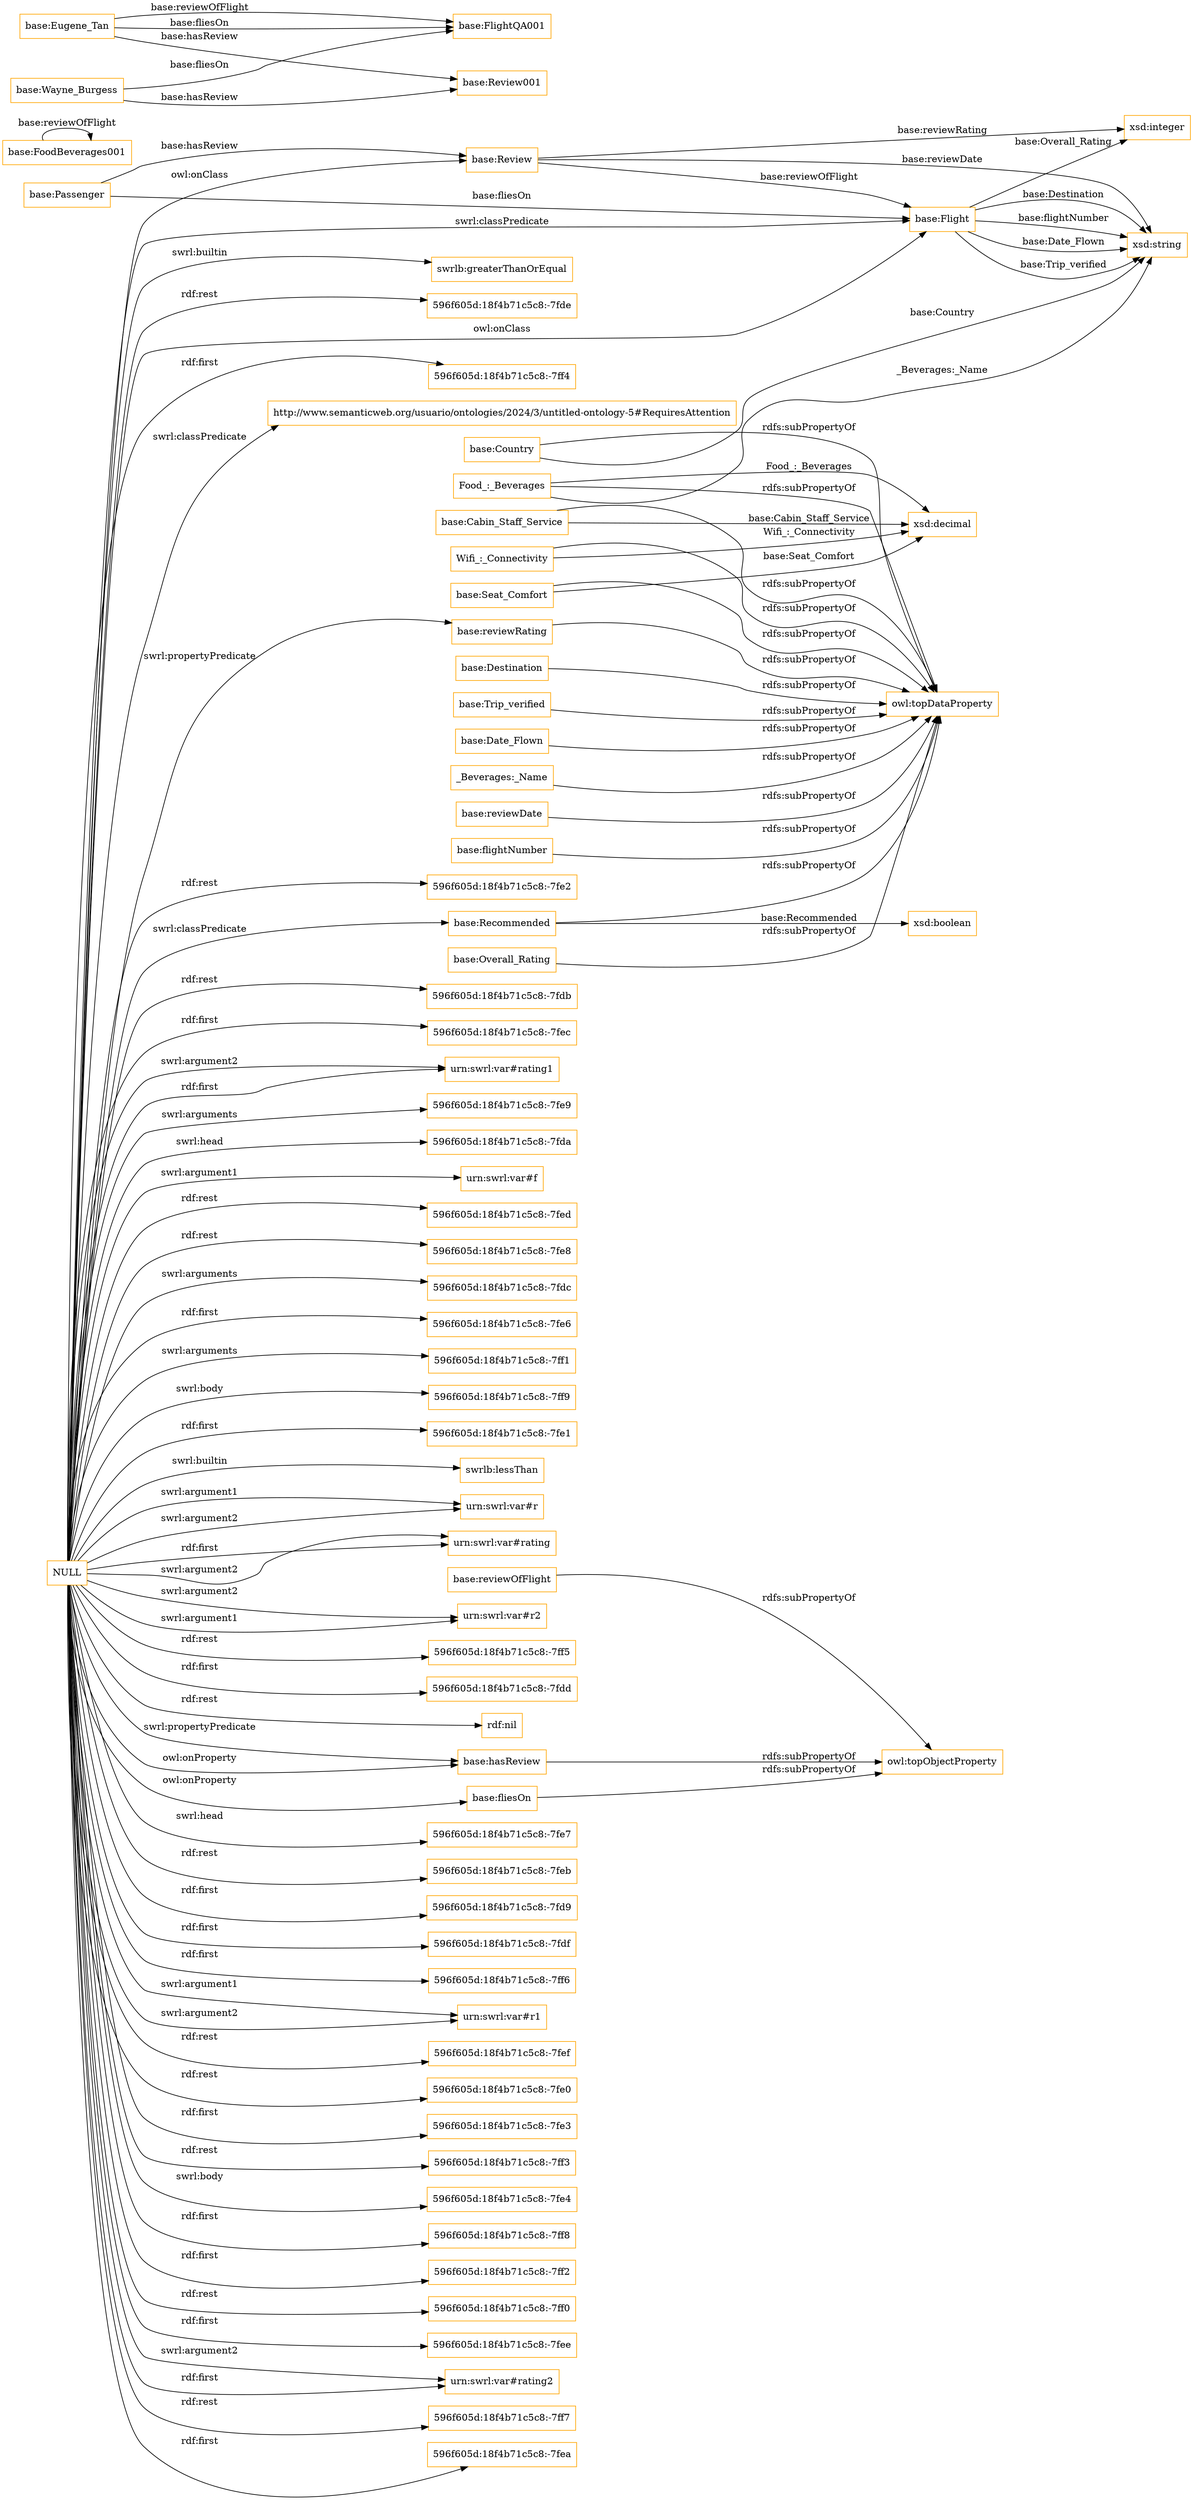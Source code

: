 digraph ar2dtool_diagram { 
rankdir=LR;
size="1501"
node [shape = rectangle, color="orange"]; "http://www.semanticweb.org/usuario/ontologies/2024/3/untitled-ontology-5#RequiresAttention" "base:Passenger" "base:Date_Flown" "base:Cabin_Staff_Service" "base:Country" "base:Seat_Comfort" "Wifi_:_Connectivity" "base:Review" "base:Overall_Rating" "base:Destination" "base:Recommended" "base:Trip_verified" "base:Flight" "Food_:_Beverages" ; /*classes style*/
	"NULL" -> "596f605d:18f4b71c5c8:-7fec" [ label = "rdf:first" ];
	"NULL" -> "urn:swrl:var#rating1" [ label = "rdf:first" ];
	"NULL" -> "596f605d:18f4b71c5c8:-7fe9" [ label = "swrl:arguments" ];
	"NULL" -> "base:reviewRating" [ label = "swrl:propertyPredicate" ];
	"NULL" -> "596f605d:18f4b71c5c8:-7fda" [ label = "swrl:head" ];
	"NULL" -> "urn:swrl:var#f" [ label = "swrl:argument1" ];
	"NULL" -> "596f605d:18f4b71c5c8:-7fed" [ label = "rdf:rest" ];
	"NULL" -> "596f605d:18f4b71c5c8:-7fe8" [ label = "rdf:rest" ];
	"NULL" -> "596f605d:18f4b71c5c8:-7fdc" [ label = "swrl:arguments" ];
	"NULL" -> "596f605d:18f4b71c5c8:-7fe6" [ label = "rdf:first" ];
	"NULL" -> "596f605d:18f4b71c5c8:-7ff1" [ label = "swrl:arguments" ];
	"NULL" -> "596f605d:18f4b71c5c8:-7ff9" [ label = "swrl:body" ];
	"NULL" -> "596f605d:18f4b71c5c8:-7fe1" [ label = "rdf:first" ];
	"NULL" -> "swrlb:lessThan" [ label = "swrl:builtin" ];
	"NULL" -> "urn:swrl:var#r" [ label = "swrl:argument2" ];
	"NULL" -> "urn:swrl:var#r2" [ label = "swrl:argument1" ];
	"NULL" -> "596f605d:18f4b71c5c8:-7ff5" [ label = "rdf:rest" ];
	"NULL" -> "596f605d:18f4b71c5c8:-7fdd" [ label = "rdf:first" ];
	"NULL" -> "http://www.semanticweb.org/usuario/ontologies/2024/3/untitled-ontology-5#RequiresAttention" [ label = "swrl:classPredicate" ];
	"NULL" -> "rdf:nil" [ label = "rdf:rest" ];
	"NULL" -> "base:Review" [ label = "owl:onClass" ];
	"NULL" -> "base:hasReview" [ label = "owl:onProperty" ];
	"NULL" -> "596f605d:18f4b71c5c8:-7fe7" [ label = "swrl:head" ];
	"NULL" -> "596f605d:18f4b71c5c8:-7feb" [ label = "rdf:rest" ];
	"NULL" -> "596f605d:18f4b71c5c8:-7fd9" [ label = "rdf:first" ];
	"NULL" -> "base:fliesOn" [ label = "owl:onProperty" ];
	"NULL" -> "596f605d:18f4b71c5c8:-7fdf" [ label = "rdf:first" ];
	"NULL" -> "596f605d:18f4b71c5c8:-7ff6" [ label = "rdf:first" ];
	"NULL" -> "urn:swrl:var#r1" [ label = "swrl:argument2" ];
	"NULL" -> "urn:swrl:var#rating1" [ label = "swrl:argument2" ];
	"NULL" -> "596f605d:18f4b71c5c8:-7fef" [ label = "rdf:rest" ];
	"NULL" -> "596f605d:18f4b71c5c8:-7fe0" [ label = "rdf:rest" ];
	"NULL" -> "596f605d:18f4b71c5c8:-7fe3" [ label = "rdf:first" ];
	"NULL" -> "596f605d:18f4b71c5c8:-7ff3" [ label = "rdf:rest" ];
	"NULL" -> "596f605d:18f4b71c5c8:-7fe4" [ label = "swrl:body" ];
	"NULL" -> "596f605d:18f4b71c5c8:-7ff8" [ label = "rdf:first" ];
	"NULL" -> "596f605d:18f4b71c5c8:-7ff2" [ label = "rdf:first" ];
	"NULL" -> "596f605d:18f4b71c5c8:-7ff0" [ label = "rdf:rest" ];
	"NULL" -> "base:Recommended" [ label = "swrl:classPredicate" ];
	"NULL" -> "base:Flight" [ label = "owl:onClass" ];
	"NULL" -> "596f605d:18f4b71c5c8:-7fee" [ label = "rdf:first" ];
	"NULL" -> "urn:swrl:var#rating2" [ label = "rdf:first" ];
	"NULL" -> "urn:swrl:var#r1" [ label = "swrl:argument1" ];
	"NULL" -> "596f605d:18f4b71c5c8:-7ff7" [ label = "rdf:rest" ];
	"NULL" -> "596f605d:18f4b71c5c8:-7fea" [ label = "rdf:first" ];
	"NULL" -> "urn:swrl:var#rating" [ label = "rdf:first" ];
	"NULL" -> "base:hasReview" [ label = "swrl:propertyPredicate" ];
	"NULL" -> "urn:swrl:var#rating2" [ label = "swrl:argument2" ];
	"NULL" -> "swrlb:greaterThanOrEqual" [ label = "swrl:builtin" ];
	"NULL" -> "596f605d:18f4b71c5c8:-7fde" [ label = "rdf:rest" ];
	"NULL" -> "urn:swrl:var#rating" [ label = "swrl:argument2" ];
	"NULL" -> "596f605d:18f4b71c5c8:-7ff4" [ label = "rdf:first" ];
	"NULL" -> "596f605d:18f4b71c5c8:-7fe2" [ label = "rdf:rest" ];
	"NULL" -> "base:Flight" [ label = "swrl:classPredicate" ];
	"NULL" -> "596f605d:18f4b71c5c8:-7fdb" [ label = "rdf:rest" ];
	"NULL" -> "urn:swrl:var#r2" [ label = "swrl:argument2" ];
	"NULL" -> "urn:swrl:var#r" [ label = "swrl:argument1" ];
	"base:Date_Flown" -> "owl:topDataProperty" [ label = "rdfs:subPropertyOf" ];
	"base:Destination" -> "owl:topDataProperty" [ label = "rdfs:subPropertyOf" ];
	"base:hasReview" -> "owl:topObjectProperty" [ label = "rdfs:subPropertyOf" ];
	"base:Seat_Comfort" -> "owl:topDataProperty" [ label = "rdfs:subPropertyOf" ];
	"base:FoodBeverages001" -> "base:FoodBeverages001" [ label = "base:reviewOfFlight" ];
	"base:Trip_verified" -> "owl:topDataProperty" [ label = "rdfs:subPropertyOf" ];
	"_Beverages:_Name" -> "owl:topDataProperty" [ label = "rdfs:subPropertyOf" ];
	"base:reviewOfFlight" -> "owl:topObjectProperty" [ label = "rdfs:subPropertyOf" ];
	"Wifi_:_Connectivity" -> "owl:topDataProperty" [ label = "rdfs:subPropertyOf" ];
	"base:Recommended" -> "owl:topDataProperty" [ label = "rdfs:subPropertyOf" ];
	"base:fliesOn" -> "owl:topObjectProperty" [ label = "rdfs:subPropertyOf" ];
	"base:Country" -> "owl:topDataProperty" [ label = "rdfs:subPropertyOf" ];
	"Food_:_Beverages" -> "owl:topDataProperty" [ label = "rdfs:subPropertyOf" ];
	"base:reviewDate" -> "owl:topDataProperty" [ label = "rdfs:subPropertyOf" ];
	"base:reviewRating" -> "owl:topDataProperty" [ label = "rdfs:subPropertyOf" ];
	"base:Wayne_Burgess" -> "base:Review001" [ label = "base:hasReview" ];
	"base:Wayne_Burgess" -> "base:FlightQA001" [ label = "base:fliesOn" ];
	"base:flightNumber" -> "owl:topDataProperty" [ label = "rdfs:subPropertyOf" ];
	"base:Eugene_Tan" -> "base:FlightQA001" [ label = "base:reviewOfFlight" ];
	"base:Eugene_Tan" -> "base:FlightQA001" [ label = "base:fliesOn" ];
	"base:Eugene_Tan" -> "base:Review001" [ label = "base:hasReview" ];
	"base:Overall_Rating" -> "owl:topDataProperty" [ label = "rdfs:subPropertyOf" ];
	"base:Cabin_Staff_Service" -> "owl:topDataProperty" [ label = "rdfs:subPropertyOf" ];
	"base:Flight" -> "xsd:string" [ label = "base:Trip_verified" ];
	"base:Flight" -> "xsd:string" [ label = "base:Destination" ];
	"base:Flight" -> "xsd:integer" [ label = "base:Overall_Rating" ];
	"base:Seat_Comfort" -> "xsd:decimal" [ label = "base:Seat_Comfort" ];
	"base:Country" -> "xsd:string" [ label = "base:Country" ];
	"base:Review" -> "xsd:integer" [ label = "base:reviewRating" ];
	"base:Flight" -> "xsd:string" [ label = "base:flightNumber" ];
	"base:Passenger" -> "base:Review" [ label = "base:hasReview" ];
	"base:Cabin_Staff_Service" -> "xsd:decimal" [ label = "base:Cabin_Staff_Service" ];
	"base:Review" -> "xsd:string" [ label = "base:reviewDate" ];
	"Wifi_:_Connectivity" -> "xsd:decimal" [ label = "Wifi_:_Connectivity" ];
	"base:Flight" -> "xsd:string" [ label = "base:Date_Flown" ];
	"base:Review" -> "base:Flight" [ label = "base:reviewOfFlight" ];
	"base:Recommended" -> "xsd:boolean" [ label = "base:Recommended" ];
	"Food_:_Beverages" -> "xsd:decimal" [ label = "Food_:_Beverages" ];
	"Food_:_Beverages" -> "xsd:string" [ label = "_Beverages:_Name" ];
	"base:Passenger" -> "base:Flight" [ label = "base:fliesOn" ];

}
